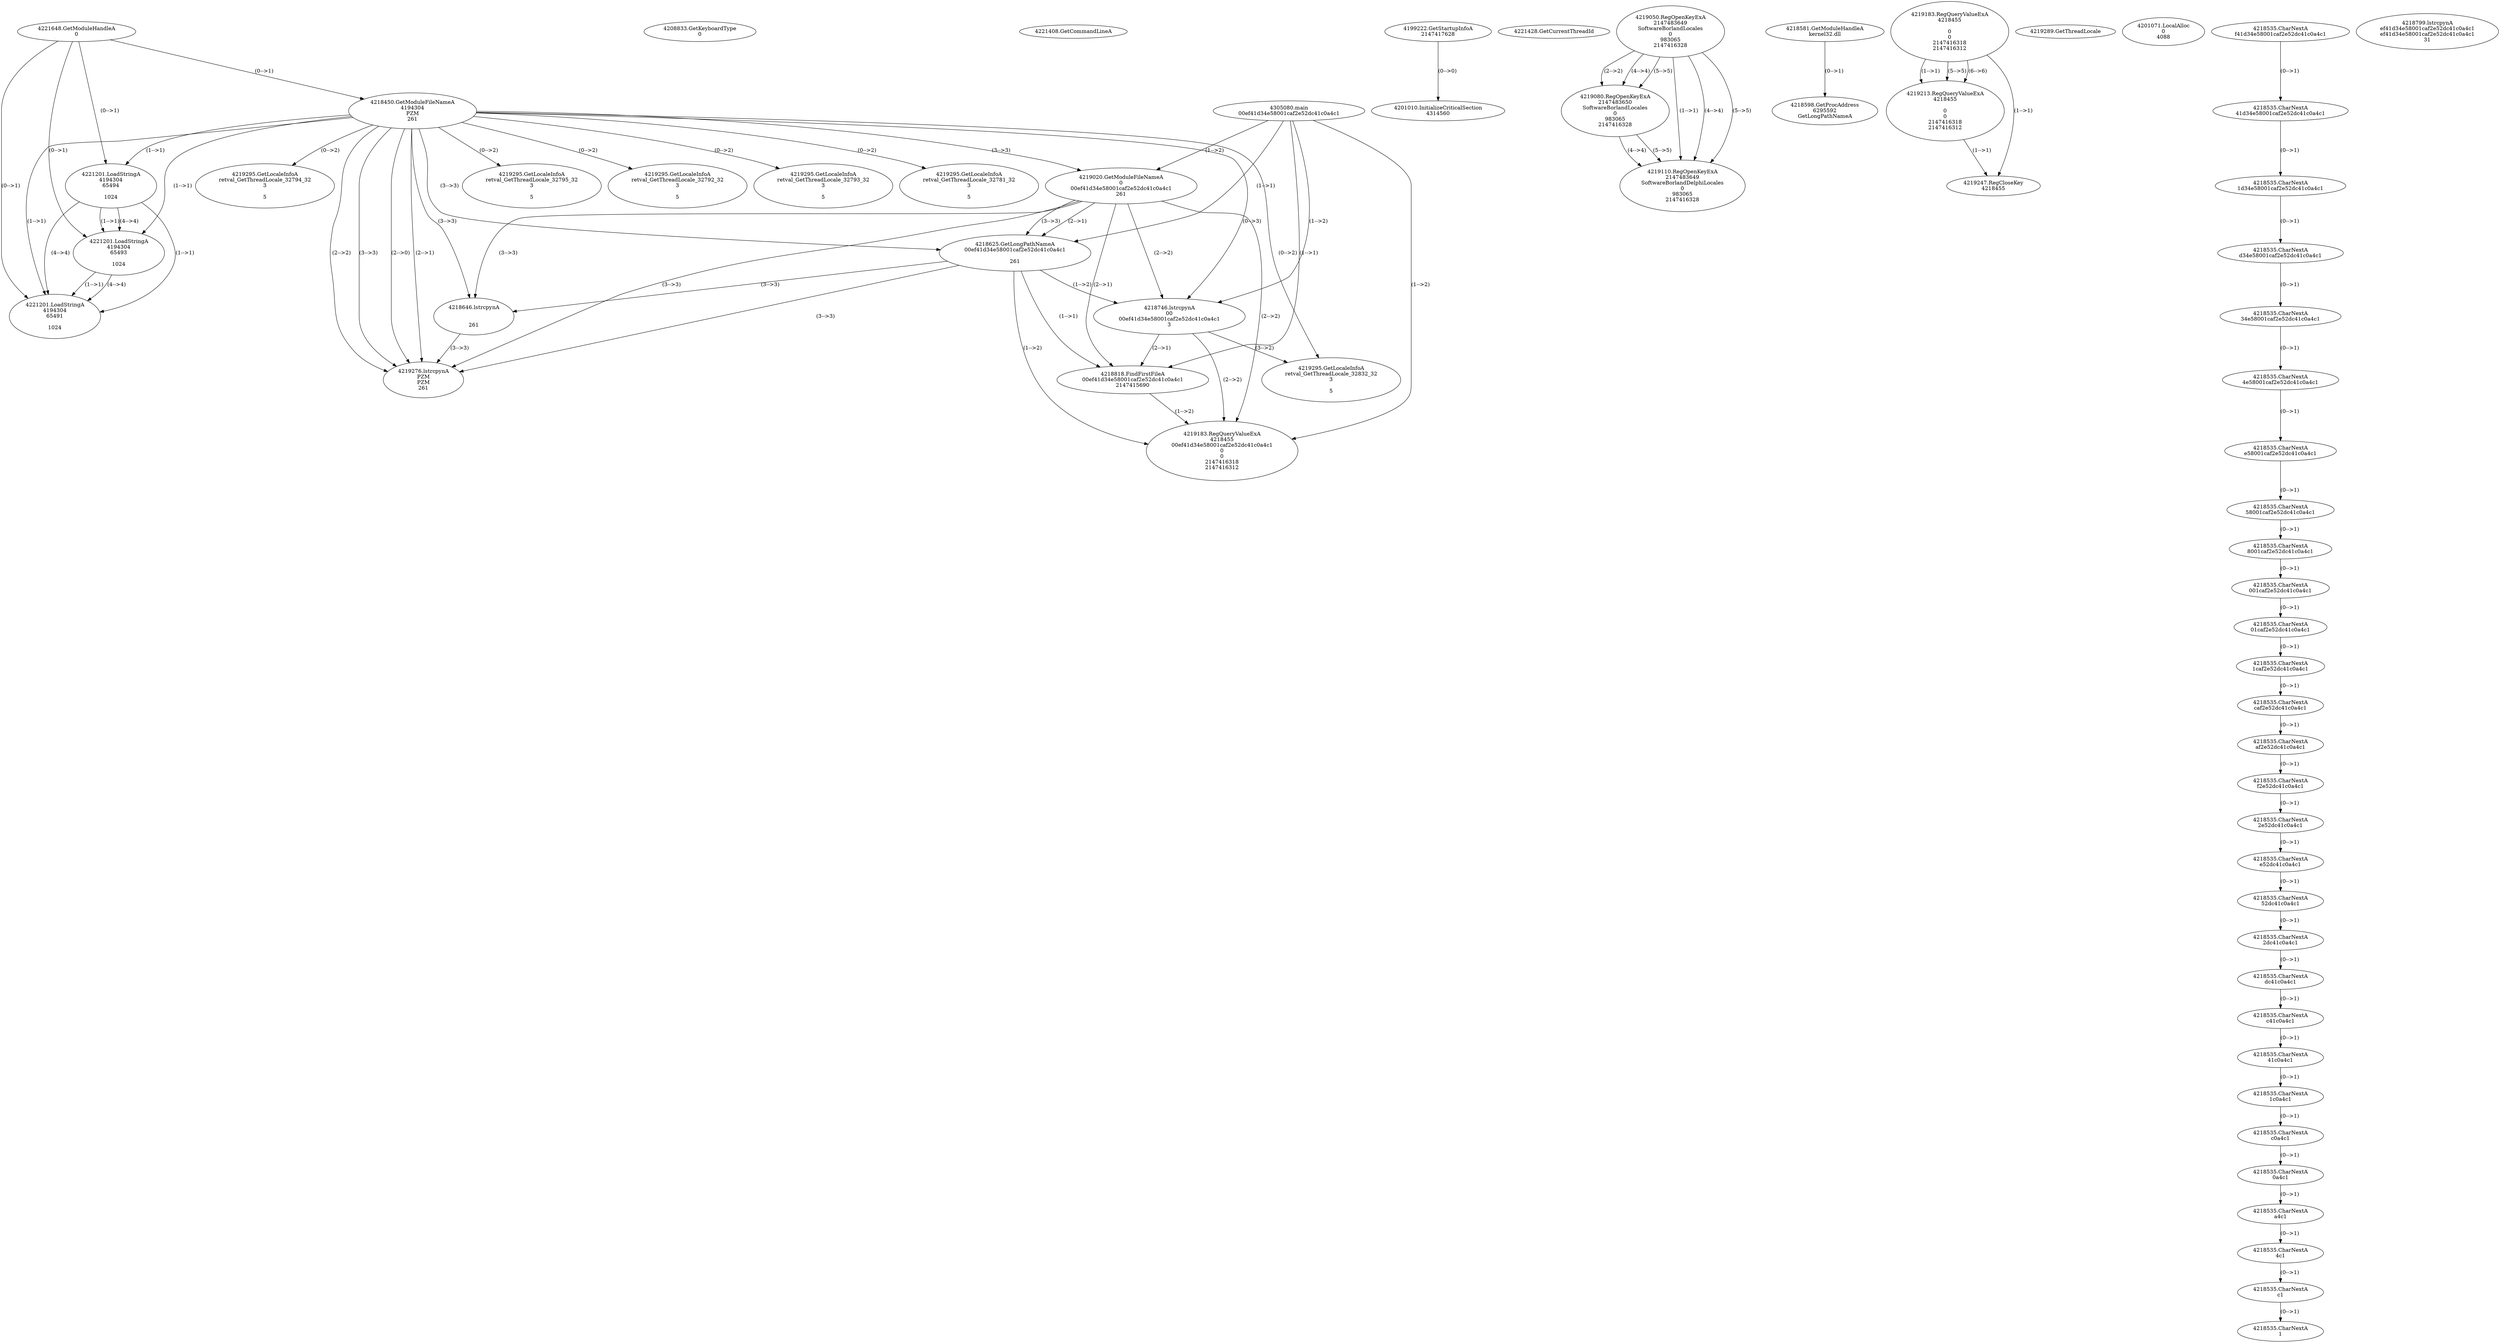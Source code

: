 // Global SCDG with merge call
digraph {
	0 [label="4305080.main
00ef41d34e58001caf2e52dc41c0a4c1"]
	1 [label="4221648.GetModuleHandleA
0"]
	2 [label="4208833.GetKeyboardType
0"]
	3 [label="4221408.GetCommandLineA
"]
	4 [label="4199222.GetStartupInfoA
2147417628"]
	5 [label="4221428.GetCurrentThreadId
"]
	6 [label="4218450.GetModuleFileNameA
4194304
PZM
261"]
	1 -> 6 [label="(0-->1)"]
	7 [label="4219020.GetModuleFileNameA
0
00ef41d34e58001caf2e52dc41c0a4c1
261"]
	0 -> 7 [label="(1-->2)"]
	6 -> 7 [label="(3-->3)"]
	8 [label="4219050.RegOpenKeyExA
2147483649
Software\Borland\Locales
0
983065
2147416328"]
	9 [label="4219080.RegOpenKeyExA
2147483650
Software\Borland\Locales
0
983065
2147416328"]
	8 -> 9 [label="(2-->2)"]
	8 -> 9 [label="(4-->4)"]
	8 -> 9 [label="(5-->5)"]
	10 [label="4218581.GetModuleHandleA
kernel32.dll"]
	11 [label="4218598.GetProcAddress
6295592
GetLongPathNameA"]
	10 -> 11 [label="(0-->1)"]
	12 [label="4218625.GetLongPathNameA
00ef41d34e58001caf2e52dc41c0a4c1

261"]
	0 -> 12 [label="(1-->1)"]
	7 -> 12 [label="(2-->1)"]
	6 -> 12 [label="(3-->3)"]
	7 -> 12 [label="(3-->3)"]
	13 [label="4218646.lstrcpynA


261"]
	6 -> 13 [label="(3-->3)"]
	7 -> 13 [label="(3-->3)"]
	12 -> 13 [label="(3-->3)"]
	14 [label="4219183.RegQueryValueExA
4218455

0
0
2147416318
2147416312"]
	15 [label="4219213.RegQueryValueExA
4218455

0
0
2147416318
2147416312"]
	14 -> 15 [label="(1-->1)"]
	14 -> 15 [label="(5-->5)"]
	14 -> 15 [label="(6-->6)"]
	16 [label="4219247.RegCloseKey
4218455"]
	14 -> 16 [label="(1-->1)"]
	15 -> 16 [label="(1-->1)"]
	17 [label="4219276.lstrcpynA
PZM
PZM
261"]
	6 -> 17 [label="(2-->1)"]
	6 -> 17 [label="(2-->2)"]
	6 -> 17 [label="(3-->3)"]
	7 -> 17 [label="(3-->3)"]
	12 -> 17 [label="(3-->3)"]
	13 -> 17 [label="(3-->3)"]
	6 -> 17 [label="(2-->0)"]
	18 [label="4219289.GetThreadLocale
"]
	19 [label="4219295.GetLocaleInfoA
retval_GetThreadLocale_32794_32
3

5"]
	6 -> 19 [label="(0-->2)"]
	20 [label="4221201.LoadStringA
4194304
65494

1024"]
	1 -> 20 [label="(0-->1)"]
	6 -> 20 [label="(1-->1)"]
	21 [label="4221201.LoadStringA
4194304
65493

1024"]
	1 -> 21 [label="(0-->1)"]
	6 -> 21 [label="(1-->1)"]
	20 -> 21 [label="(1-->1)"]
	20 -> 21 [label="(4-->4)"]
	22 [label="4221201.LoadStringA
4194304
65491

1024"]
	1 -> 22 [label="(0-->1)"]
	6 -> 22 [label="(1-->1)"]
	20 -> 22 [label="(1-->1)"]
	21 -> 22 [label="(1-->1)"]
	20 -> 22 [label="(4-->4)"]
	21 -> 22 [label="(4-->4)"]
	23 [label="4201010.InitializeCriticalSection
4314560"]
	4 -> 23 [label="(0-->0)"]
	24 [label="4201071.LocalAlloc
0
4088"]
	25 [label="4219110.RegOpenKeyExA
2147483649
Software\Borland\Delphi\Locales
0
983065
2147416328"]
	8 -> 25 [label="(1-->1)"]
	8 -> 25 [label="(4-->4)"]
	9 -> 25 [label="(4-->4)"]
	8 -> 25 [label="(5-->5)"]
	9 -> 25 [label="(5-->5)"]
	26 [label="4218746.lstrcpynA
00
00ef41d34e58001caf2e52dc41c0a4c1
3"]
	0 -> 26 [label="(1-->2)"]
	7 -> 26 [label="(2-->2)"]
	12 -> 26 [label="(1-->2)"]
	6 -> 26 [label="(0-->3)"]
	27 [label="4218535.CharNextA
f41d34e58001caf2e52dc41c0a4c1"]
	28 [label="4218535.CharNextA
41d34e58001caf2e52dc41c0a4c1"]
	27 -> 28 [label="(0-->1)"]
	29 [label="4218535.CharNextA
1d34e58001caf2e52dc41c0a4c1"]
	28 -> 29 [label="(0-->1)"]
	30 [label="4218535.CharNextA
d34e58001caf2e52dc41c0a4c1"]
	29 -> 30 [label="(0-->1)"]
	31 [label="4218535.CharNextA
34e58001caf2e52dc41c0a4c1"]
	30 -> 31 [label="(0-->1)"]
	32 [label="4218535.CharNextA
4e58001caf2e52dc41c0a4c1"]
	31 -> 32 [label="(0-->1)"]
	33 [label="4218535.CharNextA
e58001caf2e52dc41c0a4c1"]
	32 -> 33 [label="(0-->1)"]
	34 [label="4218535.CharNextA
58001caf2e52dc41c0a4c1"]
	33 -> 34 [label="(0-->1)"]
	35 [label="4218535.CharNextA
8001caf2e52dc41c0a4c1"]
	34 -> 35 [label="(0-->1)"]
	36 [label="4218535.CharNextA
001caf2e52dc41c0a4c1"]
	35 -> 36 [label="(0-->1)"]
	37 [label="4218535.CharNextA
01caf2e52dc41c0a4c1"]
	36 -> 37 [label="(0-->1)"]
	38 [label="4218535.CharNextA
1caf2e52dc41c0a4c1"]
	37 -> 38 [label="(0-->1)"]
	39 [label="4218535.CharNextA
caf2e52dc41c0a4c1"]
	38 -> 39 [label="(0-->1)"]
	40 [label="4218535.CharNextA
af2e52dc41c0a4c1"]
	39 -> 40 [label="(0-->1)"]
	41 [label="4218535.CharNextA
f2e52dc41c0a4c1"]
	40 -> 41 [label="(0-->1)"]
	42 [label="4218535.CharNextA
2e52dc41c0a4c1"]
	41 -> 42 [label="(0-->1)"]
	43 [label="4218535.CharNextA
e52dc41c0a4c1"]
	42 -> 43 [label="(0-->1)"]
	44 [label="4218535.CharNextA
52dc41c0a4c1"]
	43 -> 44 [label="(0-->1)"]
	45 [label="4218535.CharNextA
2dc41c0a4c1"]
	44 -> 45 [label="(0-->1)"]
	46 [label="4218535.CharNextA
dc41c0a4c1"]
	45 -> 46 [label="(0-->1)"]
	47 [label="4218535.CharNextA
c41c0a4c1"]
	46 -> 47 [label="(0-->1)"]
	48 [label="4218535.CharNextA
41c0a4c1"]
	47 -> 48 [label="(0-->1)"]
	49 [label="4218535.CharNextA
1c0a4c1"]
	48 -> 49 [label="(0-->1)"]
	50 [label="4218535.CharNextA
c0a4c1"]
	49 -> 50 [label="(0-->1)"]
	51 [label="4218535.CharNextA
0a4c1"]
	50 -> 51 [label="(0-->1)"]
	52 [label="4218535.CharNextA
a4c1"]
	51 -> 52 [label="(0-->1)"]
	53 [label="4218535.CharNextA
4c1"]
	52 -> 53 [label="(0-->1)"]
	54 [label="4218535.CharNextA
c1"]
	53 -> 54 [label="(0-->1)"]
	55 [label="4218535.CharNextA
1"]
	54 -> 55 [label="(0-->1)"]
	56 [label="4218799.lstrcpynA
ef41d34e58001caf2e52dc41c0a4c1
ef41d34e58001caf2e52dc41c0a4c1
31"]
	57 [label="4218818.FindFirstFileA
00ef41d34e58001caf2e52dc41c0a4c1
2147415690"]
	0 -> 57 [label="(1-->1)"]
	7 -> 57 [label="(2-->1)"]
	12 -> 57 [label="(1-->1)"]
	26 -> 57 [label="(2-->1)"]
	58 [label="4219183.RegQueryValueExA
4218455
00ef41d34e58001caf2e52dc41c0a4c1
0
0
2147416318
2147416312"]
	0 -> 58 [label="(1-->2)"]
	7 -> 58 [label="(2-->2)"]
	12 -> 58 [label="(1-->2)"]
	26 -> 58 [label="(2-->2)"]
	57 -> 58 [label="(1-->2)"]
	59 [label="4219295.GetLocaleInfoA
retval_GetThreadLocale_32832_32
3

5"]
	6 -> 59 [label="(0-->2)"]
	26 -> 59 [label="(3-->2)"]
	60 [label="4219295.GetLocaleInfoA
retval_GetThreadLocale_32795_32
3

5"]
	6 -> 60 [label="(0-->2)"]
	61 [label="4219295.GetLocaleInfoA
retval_GetThreadLocale_32792_32
3

5"]
	6 -> 61 [label="(0-->2)"]
	62 [label="4219295.GetLocaleInfoA
retval_GetThreadLocale_32793_32
3

5"]
	6 -> 62 [label="(0-->2)"]
	63 [label="4219295.GetLocaleInfoA
retval_GetThreadLocale_32781_32
3

5"]
	6 -> 63 [label="(0-->2)"]
}
